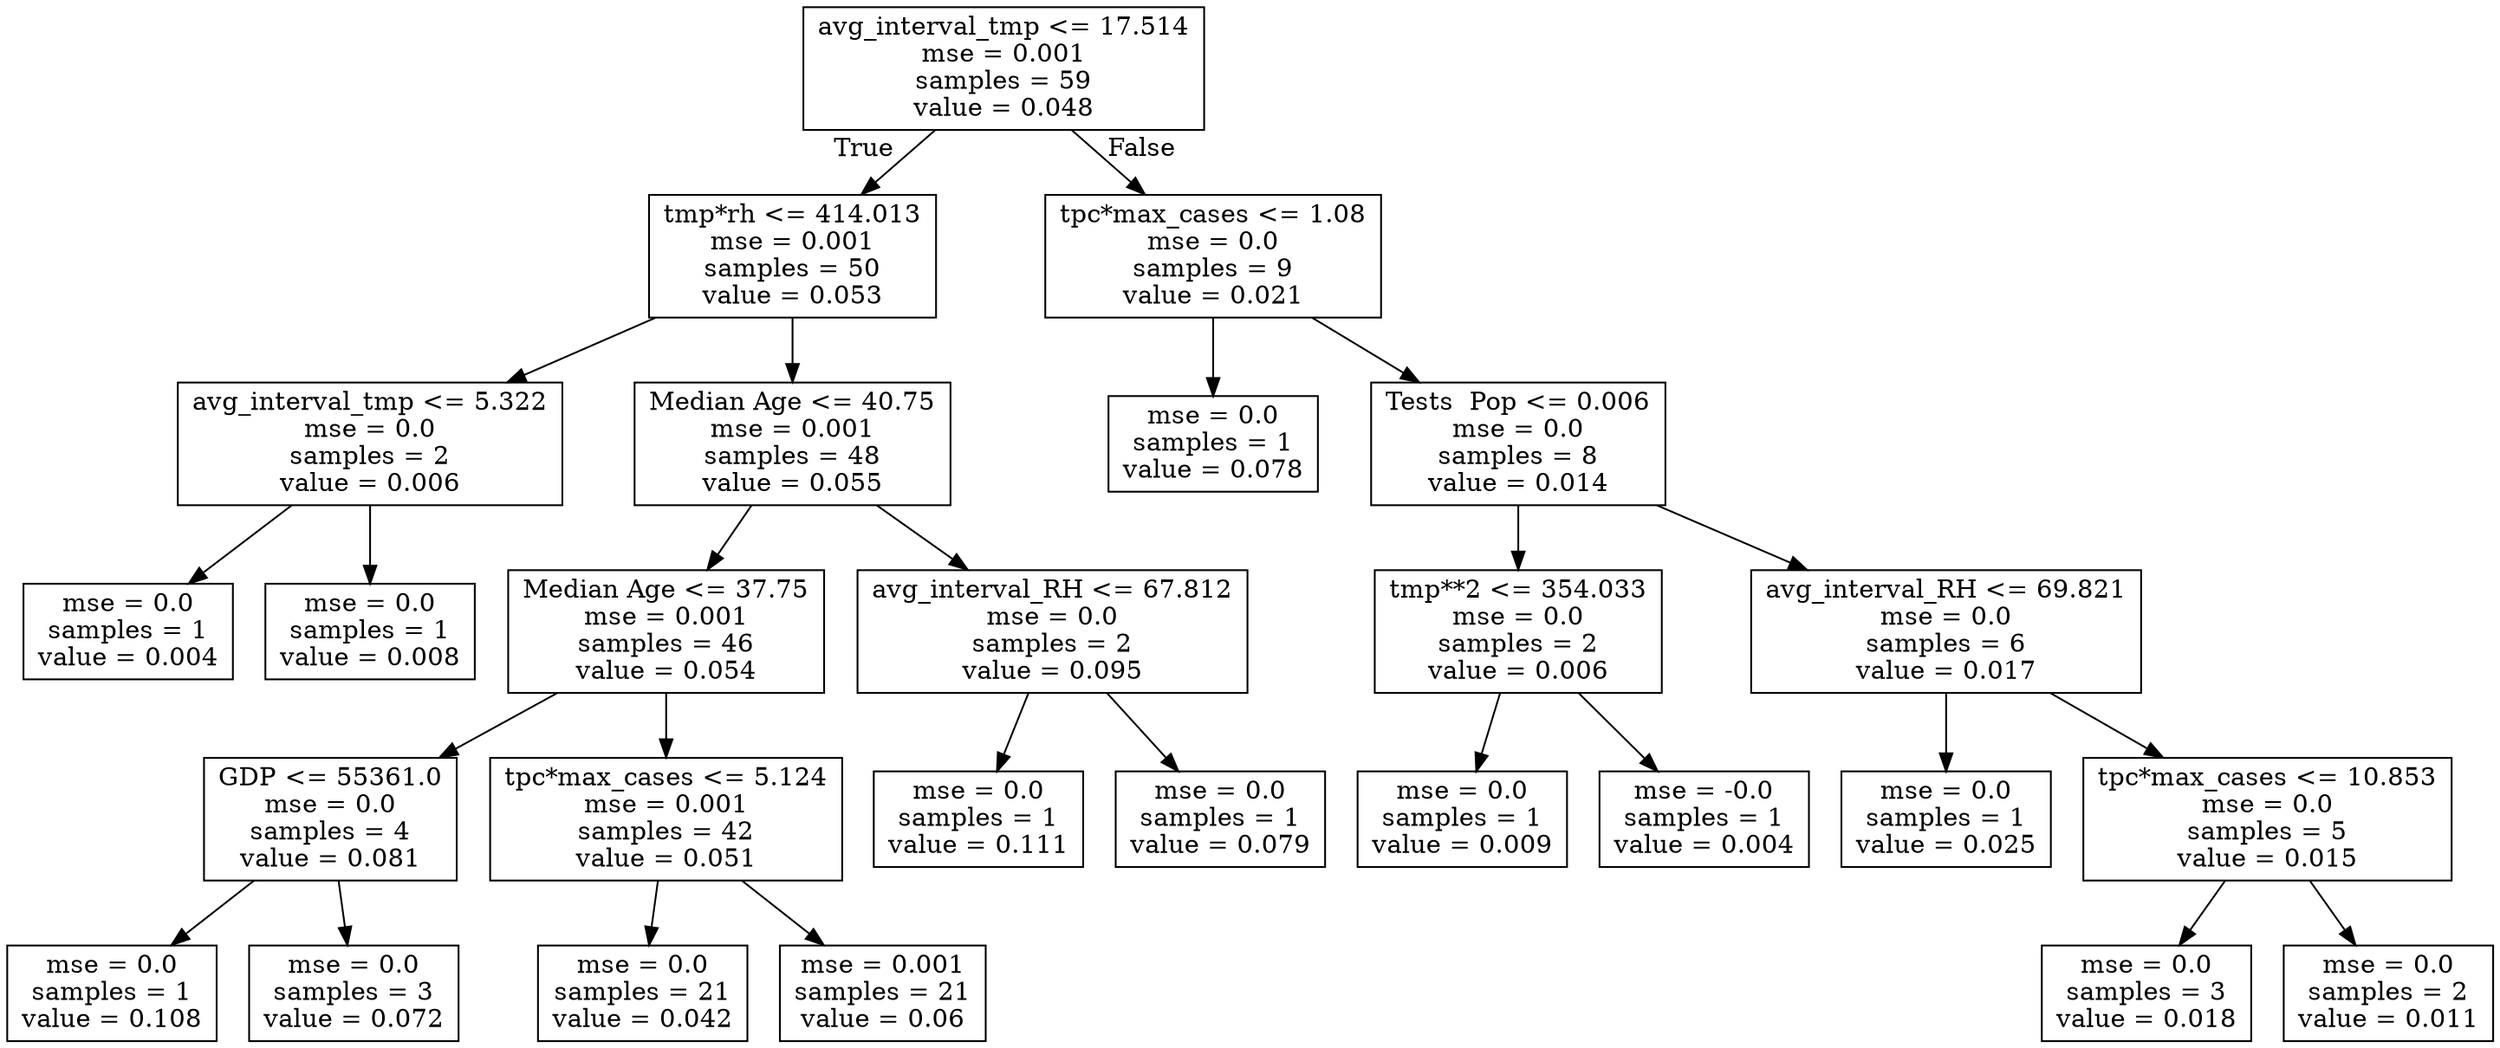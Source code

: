 digraph Tree {
node [shape=box] ;
0 [label="avg_interval_tmp <= 17.514\nmse = 0.001\nsamples = 59\nvalue = 0.048"] ;
1 [label="tmp*rh <= 414.013\nmse = 0.001\nsamples = 50\nvalue = 0.053"] ;
0 -> 1 [labeldistance=2.5, labelangle=45, headlabel="True"] ;
2 [label="avg_interval_tmp <= 5.322\nmse = 0.0\nsamples = 2\nvalue = 0.006"] ;
1 -> 2 ;
3 [label="mse = 0.0\nsamples = 1\nvalue = 0.004"] ;
2 -> 3 ;
4 [label="mse = 0.0\nsamples = 1\nvalue = 0.008"] ;
2 -> 4 ;
5 [label="Median Age <= 40.75\nmse = 0.001\nsamples = 48\nvalue = 0.055"] ;
1 -> 5 ;
6 [label="Median Age <= 37.75\nmse = 0.001\nsamples = 46\nvalue = 0.054"] ;
5 -> 6 ;
7 [label="GDP <= 55361.0\nmse = 0.0\nsamples = 4\nvalue = 0.081"] ;
6 -> 7 ;
8 [label="mse = 0.0\nsamples = 1\nvalue = 0.108"] ;
7 -> 8 ;
9 [label="mse = 0.0\nsamples = 3\nvalue = 0.072"] ;
7 -> 9 ;
10 [label="tpc*max_cases <= 5.124\nmse = 0.001\nsamples = 42\nvalue = 0.051"] ;
6 -> 10 ;
11 [label="mse = 0.0\nsamples = 21\nvalue = 0.042"] ;
10 -> 11 ;
12 [label="mse = 0.001\nsamples = 21\nvalue = 0.06"] ;
10 -> 12 ;
13 [label="avg_interval_RH <= 67.812\nmse = 0.0\nsamples = 2\nvalue = 0.095"] ;
5 -> 13 ;
14 [label="mse = 0.0\nsamples = 1\nvalue = 0.111"] ;
13 -> 14 ;
15 [label="mse = 0.0\nsamples = 1\nvalue = 0.079"] ;
13 -> 15 ;
16 [label="tpc*max_cases <= 1.08\nmse = 0.0\nsamples = 9\nvalue = 0.021"] ;
0 -> 16 [labeldistance=2.5, labelangle=-45, headlabel="False"] ;
17 [label="mse = 0.0\nsamples = 1\nvalue = 0.078"] ;
16 -> 17 ;
18 [label="Tests \ Pop <= 0.006\nmse = 0.0\nsamples = 8\nvalue = 0.014"] ;
16 -> 18 ;
19 [label="tmp**2 <= 354.033\nmse = 0.0\nsamples = 2\nvalue = 0.006"] ;
18 -> 19 ;
20 [label="mse = 0.0\nsamples = 1\nvalue = 0.009"] ;
19 -> 20 ;
21 [label="mse = -0.0\nsamples = 1\nvalue = 0.004"] ;
19 -> 21 ;
22 [label="avg_interval_RH <= 69.821\nmse = 0.0\nsamples = 6\nvalue = 0.017"] ;
18 -> 22 ;
23 [label="mse = 0.0\nsamples = 1\nvalue = 0.025"] ;
22 -> 23 ;
24 [label="tpc*max_cases <= 10.853\nmse = 0.0\nsamples = 5\nvalue = 0.015"] ;
22 -> 24 ;
25 [label="mse = 0.0\nsamples = 3\nvalue = 0.018"] ;
24 -> 25 ;
26 [label="mse = 0.0\nsamples = 2\nvalue = 0.011"] ;
24 -> 26 ;
}